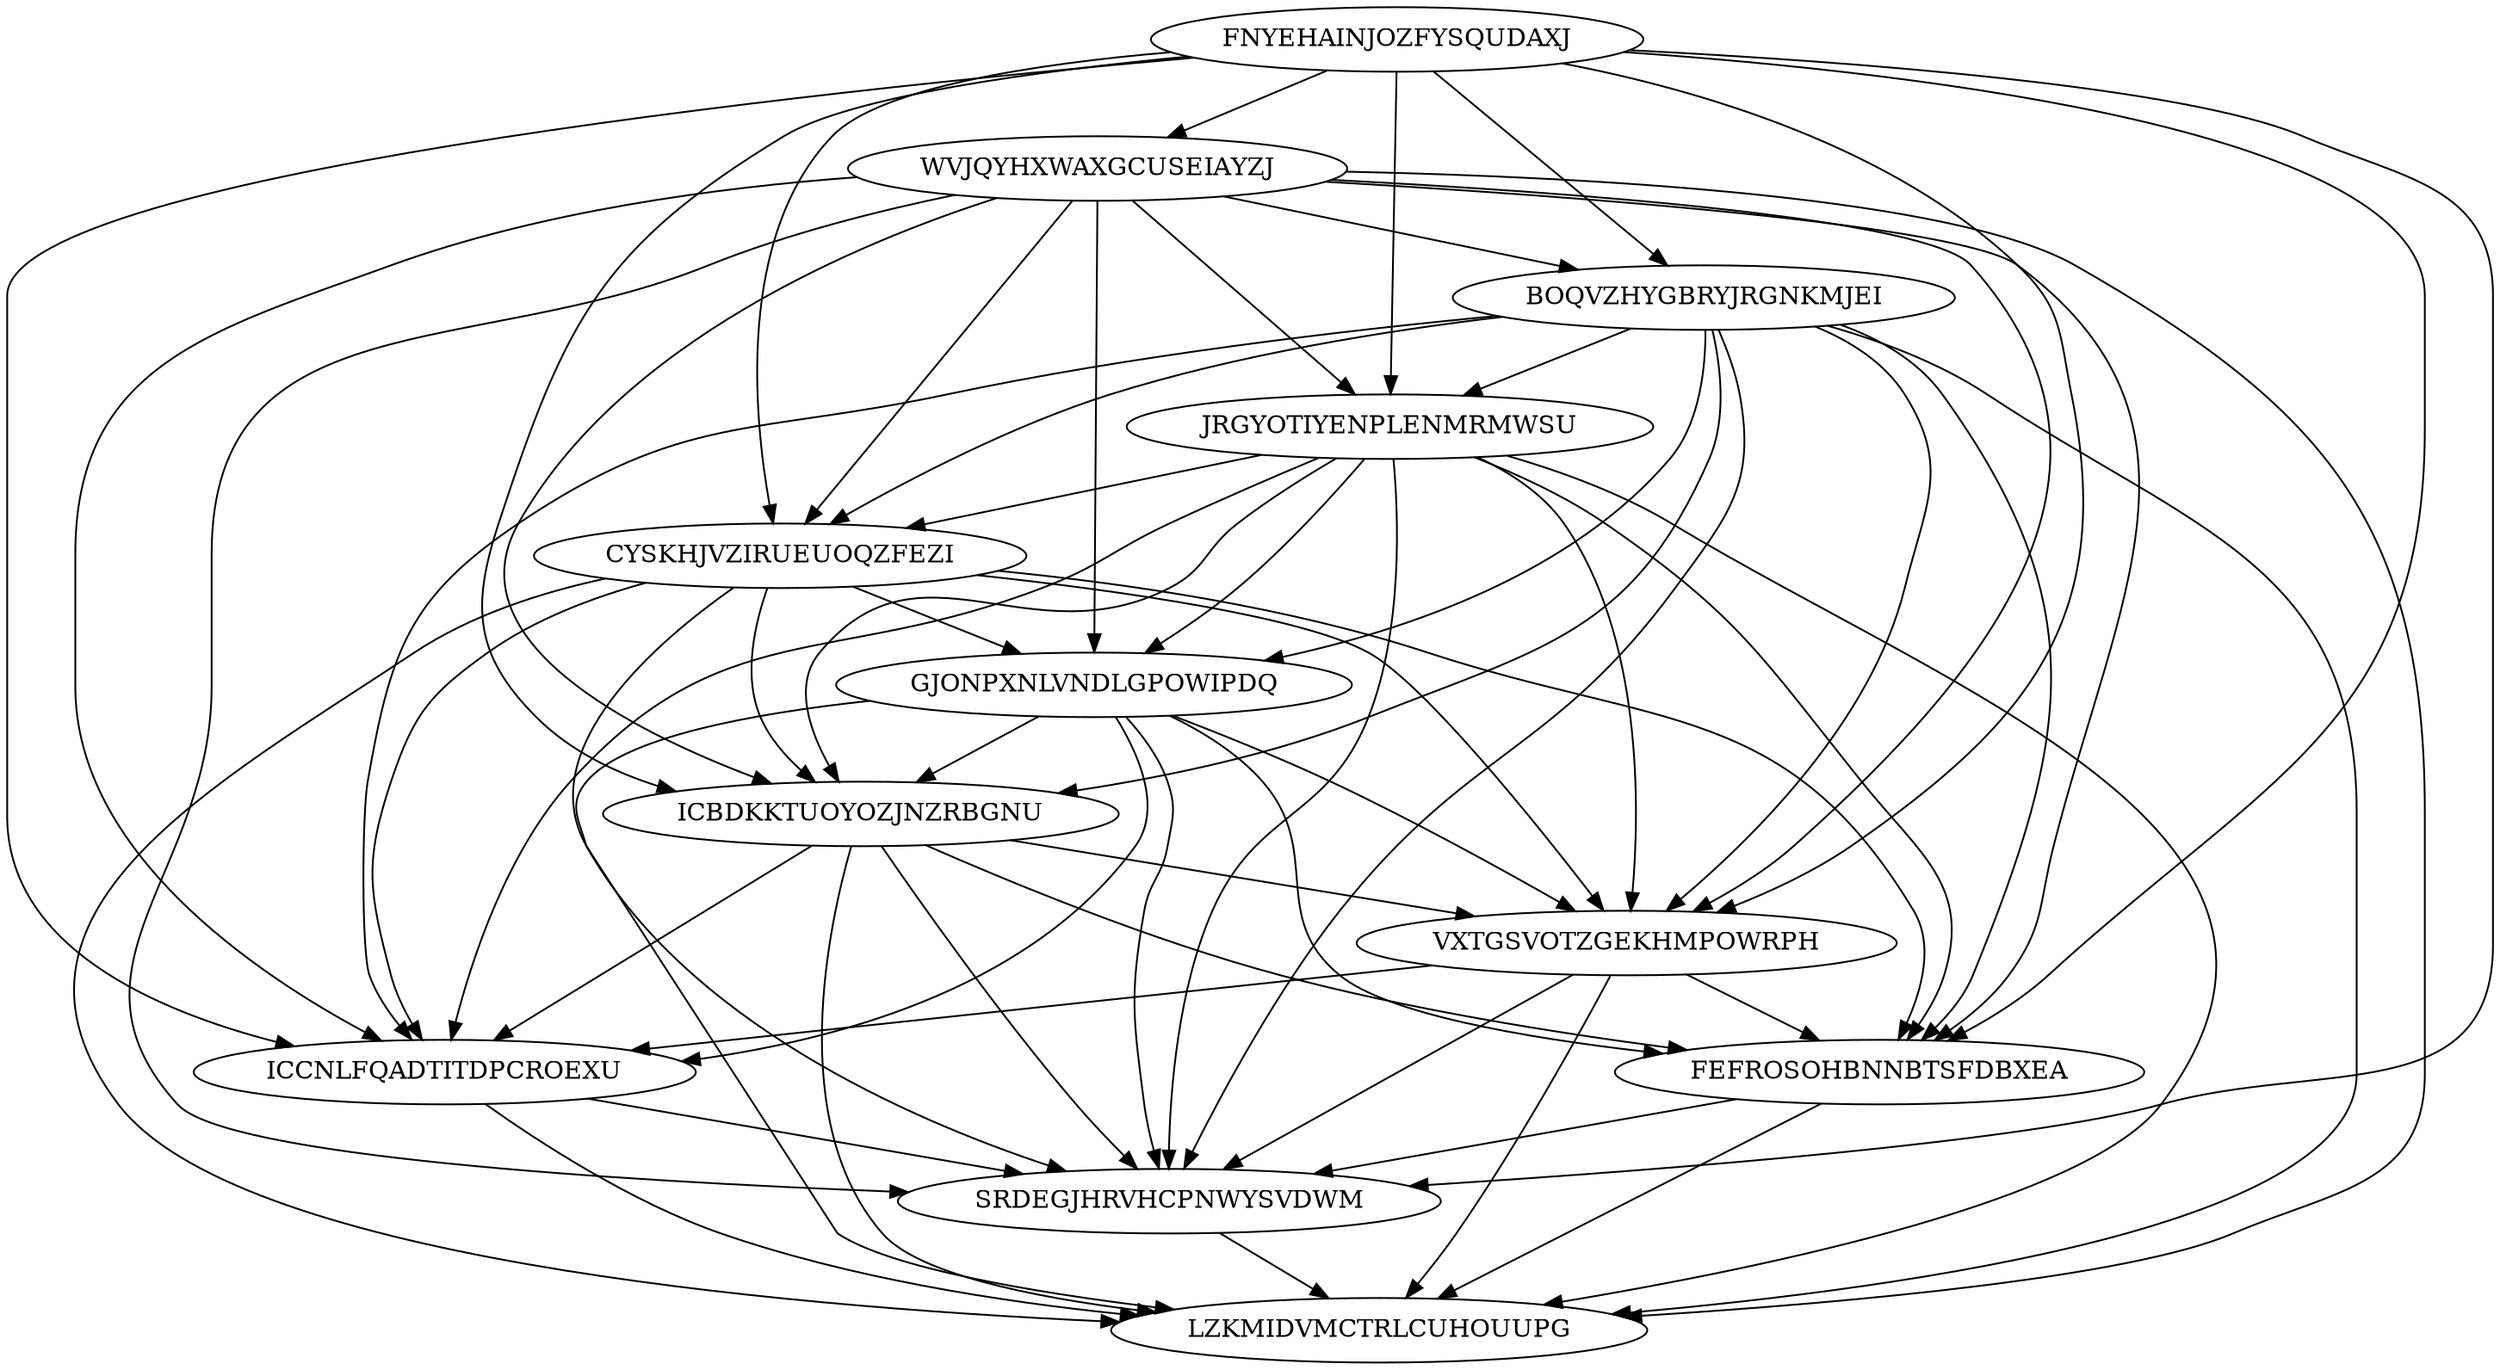 digraph "N12M63" {
	FNYEHAINJOZFYSQUDAXJ			[Weight=10, Start=0, Processor=1];
	WVJQYHXWAXGCUSEIAYZJ			[Weight=15, Start=10, Processor=1];
	BOQVZHYGBRYJRGNKMJEI			[Weight=18, Start=25, Processor=1];
	JRGYOTIYENPLENMRMWSU			[Weight=15, Start=43, Processor=1];
	CYSKHJVZIRUEUOQZFEZI			[Weight=13, Start=58, Processor=1];
	GJONPXNLVNDLGPOWIPDQ			[Weight=10, Start=71, Processor=1];
	ICBDKKTUOYOZJNZRBGNU			[Weight=10, Start=81, Processor=1];
	VXTGSVOTZGEKHMPOWRPH			[Weight=17, Start=91, Processor=1];
	ICCNLFQADTITDPCROEXU			[Weight=11, Start=108, Processor=1];
	FEFROSOHBNNBTSFDBXEA			[Weight=14, Start=119, Processor=1];
	SRDEGJHRVHCPNWYSVDWM			[Weight=15, Start=133, Processor=1];
	LZKMIDVMCTRLCUHOUUPG			[Weight=18, Start=148, Processor=1];
	FNYEHAINJOZFYSQUDAXJ -> VXTGSVOTZGEKHMPOWRPH		[Weight=15];
	JRGYOTIYENPLENMRMWSU -> ICCNLFQADTITDPCROEXU		[Weight=12];
	GJONPXNLVNDLGPOWIPDQ -> SRDEGJHRVHCPNWYSVDWM		[Weight=15];
	ICBDKKTUOYOZJNZRBGNU -> ICCNLFQADTITDPCROEXU		[Weight=19];
	WVJQYHXWAXGCUSEIAYZJ -> GJONPXNLVNDLGPOWIPDQ		[Weight=10];
	GJONPXNLVNDLGPOWIPDQ -> LZKMIDVMCTRLCUHOUUPG		[Weight=13];
	WVJQYHXWAXGCUSEIAYZJ -> BOQVZHYGBRYJRGNKMJEI		[Weight=14];
	CYSKHJVZIRUEUOQZFEZI -> SRDEGJHRVHCPNWYSVDWM		[Weight=12];
	VXTGSVOTZGEKHMPOWRPH -> SRDEGJHRVHCPNWYSVDWM		[Weight=19];
	WVJQYHXWAXGCUSEIAYZJ -> ICBDKKTUOYOZJNZRBGNU		[Weight=17];
	CYSKHJVZIRUEUOQZFEZI -> ICCNLFQADTITDPCROEXU		[Weight=19];
	FEFROSOHBNNBTSFDBXEA -> SRDEGJHRVHCPNWYSVDWM		[Weight=13];
	WVJQYHXWAXGCUSEIAYZJ -> FEFROSOHBNNBTSFDBXEA		[Weight=15];
	ICBDKKTUOYOZJNZRBGNU -> VXTGSVOTZGEKHMPOWRPH		[Weight=14];
	BOQVZHYGBRYJRGNKMJEI -> JRGYOTIYENPLENMRMWSU		[Weight=12];
	FNYEHAINJOZFYSQUDAXJ -> ICCNLFQADTITDPCROEXU		[Weight=13];
	GJONPXNLVNDLGPOWIPDQ -> VXTGSVOTZGEKHMPOWRPH		[Weight=17];
	WVJQYHXWAXGCUSEIAYZJ -> LZKMIDVMCTRLCUHOUUPG		[Weight=20];
	BOQVZHYGBRYJRGNKMJEI -> ICBDKKTUOYOZJNZRBGNU		[Weight=17];
	GJONPXNLVNDLGPOWIPDQ -> ICBDKKTUOYOZJNZRBGNU		[Weight=20];
	VXTGSVOTZGEKHMPOWRPH -> ICCNLFQADTITDPCROEXU		[Weight=14];
	ICCNLFQADTITDPCROEXU -> SRDEGJHRVHCPNWYSVDWM		[Weight=17];
	FNYEHAINJOZFYSQUDAXJ -> WVJQYHXWAXGCUSEIAYZJ		[Weight=17];
	CYSKHJVZIRUEUOQZFEZI -> GJONPXNLVNDLGPOWIPDQ		[Weight=19];
	FNYEHAINJOZFYSQUDAXJ -> BOQVZHYGBRYJRGNKMJEI		[Weight=11];
	ICBDKKTUOYOZJNZRBGNU -> FEFROSOHBNNBTSFDBXEA		[Weight=18];
	SRDEGJHRVHCPNWYSVDWM -> LZKMIDVMCTRLCUHOUUPG		[Weight=17];
	WVJQYHXWAXGCUSEIAYZJ -> ICCNLFQADTITDPCROEXU		[Weight=13];
	FNYEHAINJOZFYSQUDAXJ -> ICBDKKTUOYOZJNZRBGNU		[Weight=20];
	ICCNLFQADTITDPCROEXU -> LZKMIDVMCTRLCUHOUUPG		[Weight=11];
	JRGYOTIYENPLENMRMWSU -> GJONPXNLVNDLGPOWIPDQ		[Weight=20];
	FEFROSOHBNNBTSFDBXEA -> LZKMIDVMCTRLCUHOUUPG		[Weight=19];
	JRGYOTIYENPLENMRMWSU -> SRDEGJHRVHCPNWYSVDWM		[Weight=19];
	BOQVZHYGBRYJRGNKMJEI -> LZKMIDVMCTRLCUHOUUPG		[Weight=19];
	JRGYOTIYENPLENMRMWSU -> LZKMIDVMCTRLCUHOUUPG		[Weight=15];
	ICBDKKTUOYOZJNZRBGNU -> SRDEGJHRVHCPNWYSVDWM		[Weight=19];
	WVJQYHXWAXGCUSEIAYZJ -> CYSKHJVZIRUEUOQZFEZI		[Weight=15];
	BOQVZHYGBRYJRGNKMJEI -> CYSKHJVZIRUEUOQZFEZI		[Weight=13];
	WVJQYHXWAXGCUSEIAYZJ -> VXTGSVOTZGEKHMPOWRPH		[Weight=15];
	VXTGSVOTZGEKHMPOWRPH -> FEFROSOHBNNBTSFDBXEA		[Weight=17];
	WVJQYHXWAXGCUSEIAYZJ -> JRGYOTIYENPLENMRMWSU		[Weight=15];
	CYSKHJVZIRUEUOQZFEZI -> FEFROSOHBNNBTSFDBXEA		[Weight=14];
	JRGYOTIYENPLENMRMWSU -> VXTGSVOTZGEKHMPOWRPH		[Weight=10];
	ICBDKKTUOYOZJNZRBGNU -> LZKMIDVMCTRLCUHOUUPG		[Weight=16];
	JRGYOTIYENPLENMRMWSU -> CYSKHJVZIRUEUOQZFEZI		[Weight=19];
	FNYEHAINJOZFYSQUDAXJ -> FEFROSOHBNNBTSFDBXEA		[Weight=14];
	JRGYOTIYENPLENMRMWSU -> ICBDKKTUOYOZJNZRBGNU		[Weight=13];
	CYSKHJVZIRUEUOQZFEZI -> LZKMIDVMCTRLCUHOUUPG		[Weight=15];
	BOQVZHYGBRYJRGNKMJEI -> FEFROSOHBNNBTSFDBXEA		[Weight=12];
	FNYEHAINJOZFYSQUDAXJ -> CYSKHJVZIRUEUOQZFEZI		[Weight=19];
	VXTGSVOTZGEKHMPOWRPH -> LZKMIDVMCTRLCUHOUUPG		[Weight=18];
	BOQVZHYGBRYJRGNKMJEI -> SRDEGJHRVHCPNWYSVDWM		[Weight=16];
	BOQVZHYGBRYJRGNKMJEI -> ICCNLFQADTITDPCROEXU		[Weight=19];
	CYSKHJVZIRUEUOQZFEZI -> VXTGSVOTZGEKHMPOWRPH		[Weight=13];
	BOQVZHYGBRYJRGNKMJEI -> GJONPXNLVNDLGPOWIPDQ		[Weight=13];
	BOQVZHYGBRYJRGNKMJEI -> VXTGSVOTZGEKHMPOWRPH		[Weight=13];
	WVJQYHXWAXGCUSEIAYZJ -> SRDEGJHRVHCPNWYSVDWM		[Weight=12];
	FNYEHAINJOZFYSQUDAXJ -> JRGYOTIYENPLENMRMWSU		[Weight=11];
	FNYEHAINJOZFYSQUDAXJ -> SRDEGJHRVHCPNWYSVDWM		[Weight=10];
	GJONPXNLVNDLGPOWIPDQ -> ICCNLFQADTITDPCROEXU		[Weight=12];
	GJONPXNLVNDLGPOWIPDQ -> FEFROSOHBNNBTSFDBXEA		[Weight=16];
	CYSKHJVZIRUEUOQZFEZI -> ICBDKKTUOYOZJNZRBGNU		[Weight=15];
	JRGYOTIYENPLENMRMWSU -> FEFROSOHBNNBTSFDBXEA		[Weight=15];
}
